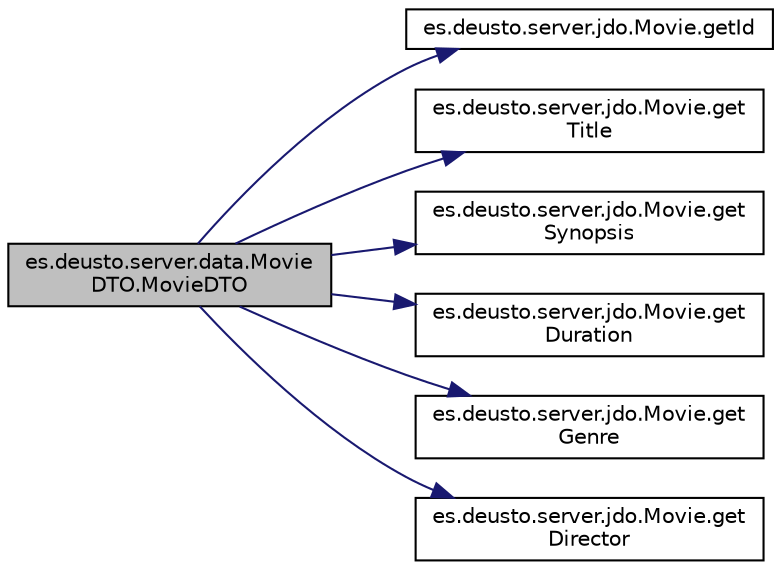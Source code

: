 digraph "es.deusto.server.data.MovieDTO.MovieDTO"
{
 // LATEX_PDF_SIZE
  edge [fontname="Helvetica",fontsize="10",labelfontname="Helvetica",labelfontsize="10"];
  node [fontname="Helvetica",fontsize="10",shape=record];
  rankdir="LR";
  Node2 [label="es.deusto.server.data.Movie\lDTO.MovieDTO",height=0.2,width=0.4,color="black", fillcolor="grey75", style="filled", fontcolor="black",tooltip=" "];
  Node2 -> Node3 [color="midnightblue",fontsize="10",style="solid",fontname="Helvetica"];
  Node3 [label="es.deusto.server.jdo.Movie.getId",height=0.2,width=0.4,color="black", fillcolor="white", style="filled",URL="$classes_1_1deusto_1_1server_1_1jdo_1_1_movie.html#a4d2758ed2b7a03bd95646f67c046e043",tooltip=" "];
  Node2 -> Node4 [color="midnightblue",fontsize="10",style="solid",fontname="Helvetica"];
  Node4 [label="es.deusto.server.jdo.Movie.get\lTitle",height=0.2,width=0.4,color="black", fillcolor="white", style="filled",URL="$classes_1_1deusto_1_1server_1_1jdo_1_1_movie.html#aa69d66c8aa0135b6ae9b809cf0692389",tooltip=" "];
  Node2 -> Node5 [color="midnightblue",fontsize="10",style="solid",fontname="Helvetica"];
  Node5 [label="es.deusto.server.jdo.Movie.get\lSynopsis",height=0.2,width=0.4,color="black", fillcolor="white", style="filled",URL="$classes_1_1deusto_1_1server_1_1jdo_1_1_movie.html#a3cd6a8dbcfc02f646bb21d212030dbeb",tooltip=" "];
  Node2 -> Node6 [color="midnightblue",fontsize="10",style="solid",fontname="Helvetica"];
  Node6 [label="es.deusto.server.jdo.Movie.get\lDuration",height=0.2,width=0.4,color="black", fillcolor="white", style="filled",URL="$classes_1_1deusto_1_1server_1_1jdo_1_1_movie.html#a3c056812ade3ddfa59723e5181c90206",tooltip=" "];
  Node2 -> Node7 [color="midnightblue",fontsize="10",style="solid",fontname="Helvetica"];
  Node7 [label="es.deusto.server.jdo.Movie.get\lGenre",height=0.2,width=0.4,color="black", fillcolor="white", style="filled",URL="$classes_1_1deusto_1_1server_1_1jdo_1_1_movie.html#a5505376d4003bcfa7603fc1a707e2528",tooltip=" "];
  Node2 -> Node8 [color="midnightblue",fontsize="10",style="solid",fontname="Helvetica"];
  Node8 [label="es.deusto.server.jdo.Movie.get\lDirector",height=0.2,width=0.4,color="black", fillcolor="white", style="filled",URL="$classes_1_1deusto_1_1server_1_1jdo_1_1_movie.html#a4fae4f67472a1a789c1b926ce5417fe1",tooltip=" "];
}
